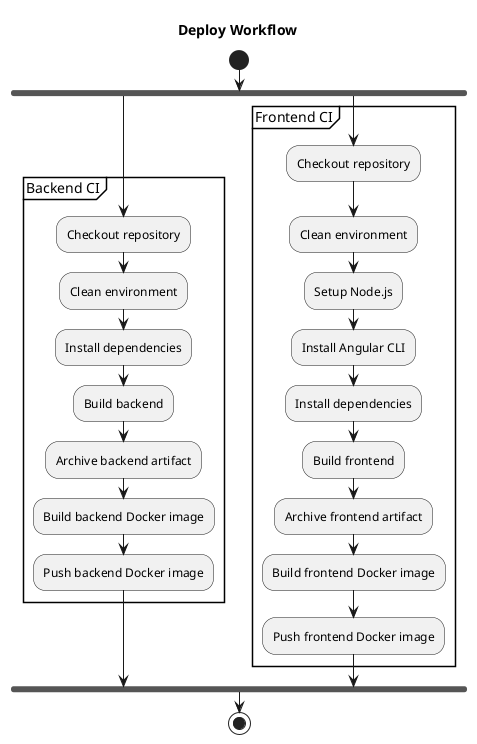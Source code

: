 @startuml
title Deploy Workflow

start

fork
    partition "Backend CI" {
        :Checkout repository;
        :Clean environment;
        :Install dependencies;
        :Build backend;
        :Archive backend artifact;
        :Build backend Docker image;
        :Push backend Docker image;
    }
fork again
    partition "Frontend CI" {
        :Checkout repository;
        :Clean environment;
        :Setup Node.js;
        :Install Angular CLI;
        :Install dependencies;
        :Build frontend;
        :Archive frontend artifact;
        :Build frontend Docker image;
        :Push frontend Docker image;
    }
end fork

stop
@enduml
